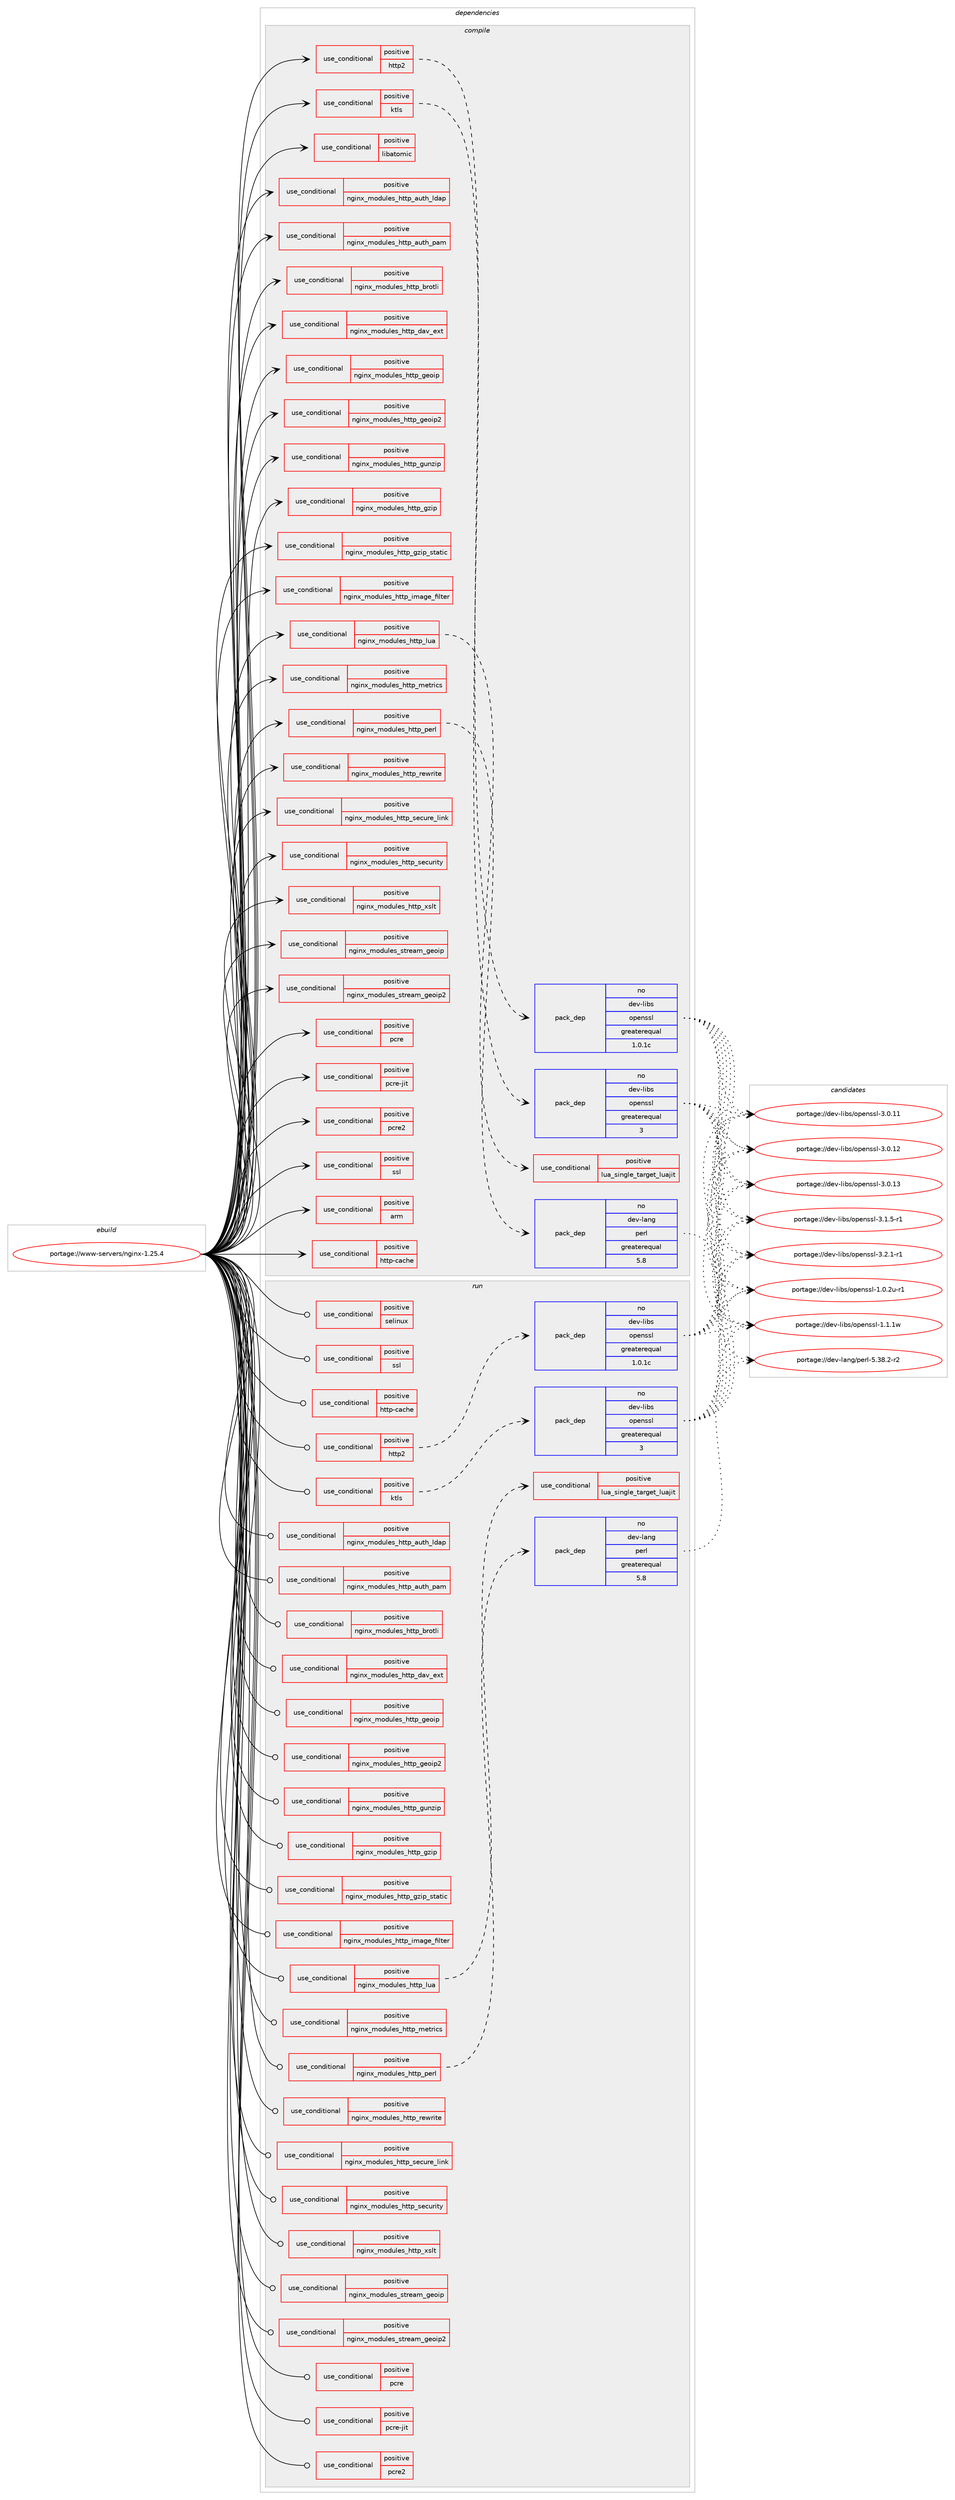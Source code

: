 digraph prolog {

# *************
# Graph options
# *************

newrank=true;
concentrate=true;
compound=true;
graph [rankdir=LR,fontname=Helvetica,fontsize=10,ranksep=1.5];#, ranksep=2.5, nodesep=0.2];
edge  [arrowhead=vee];
node  [fontname=Helvetica,fontsize=10];

# **********
# The ebuild
# **********

subgraph cluster_leftcol {
color=gray;
rank=same;
label=<<i>ebuild</i>>;
id [label="portage://www-servers/nginx-1.25.4", color=red, width=4, href="../www-servers/nginx-1.25.4.svg"];
}

# ****************
# The dependencies
# ****************

subgraph cluster_midcol {
color=gray;
label=<<i>dependencies</i>>;
subgraph cluster_compile {
fillcolor="#eeeeee";
style=filled;
label=<<i>compile</i>>;
subgraph cond3874 {
dependency6310 [label=<<TABLE BORDER="0" CELLBORDER="1" CELLSPACING="0" CELLPADDING="4"><TR><TD ROWSPAN="3" CELLPADDING="10">use_conditional</TD></TR><TR><TD>positive</TD></TR><TR><TD>arm</TD></TR></TABLE>>, shape=none, color=red];
# *** BEGIN UNKNOWN DEPENDENCY TYPE (TODO) ***
# dependency6310 -> package_dependency(portage://www-servers/nginx-1.25.4,install,no,dev-libs,libatomic_ops,none,[,,],[],[])
# *** END UNKNOWN DEPENDENCY TYPE (TODO) ***

}
id:e -> dependency6310:w [weight=20,style="solid",arrowhead="vee"];
subgraph cond3875 {
dependency6311 [label=<<TABLE BORDER="0" CELLBORDER="1" CELLSPACING="0" CELLPADDING="4"><TR><TD ROWSPAN="3" CELLPADDING="10">use_conditional</TD></TR><TR><TD>positive</TD></TR><TR><TD>http-cache</TD></TR></TABLE>>, shape=none, color=red];
# *** BEGIN UNKNOWN DEPENDENCY TYPE (TODO) ***
# dependency6311 -> package_dependency(portage://www-servers/nginx-1.25.4,install,no,dev-libs,openssl,none,[,,],[slot(0),equal],[])
# *** END UNKNOWN DEPENDENCY TYPE (TODO) ***

}
id:e -> dependency6311:w [weight=20,style="solid",arrowhead="vee"];
subgraph cond3876 {
dependency6312 [label=<<TABLE BORDER="0" CELLBORDER="1" CELLSPACING="0" CELLPADDING="4"><TR><TD ROWSPAN="3" CELLPADDING="10">use_conditional</TD></TR><TR><TD>positive</TD></TR><TR><TD>http2</TD></TR></TABLE>>, shape=none, color=red];
subgraph pack2285 {
dependency6313 [label=<<TABLE BORDER="0" CELLBORDER="1" CELLSPACING="0" CELLPADDING="4" WIDTH="220"><TR><TD ROWSPAN="6" CELLPADDING="30">pack_dep</TD></TR><TR><TD WIDTH="110">no</TD></TR><TR><TD>dev-libs</TD></TR><TR><TD>openssl</TD></TR><TR><TD>greaterequal</TD></TR><TR><TD>1.0.1c</TD></TR></TABLE>>, shape=none, color=blue];
}
dependency6312:e -> dependency6313:w [weight=20,style="dashed",arrowhead="vee"];
}
id:e -> dependency6312:w [weight=20,style="solid",arrowhead="vee"];
subgraph cond3877 {
dependency6314 [label=<<TABLE BORDER="0" CELLBORDER="1" CELLSPACING="0" CELLPADDING="4"><TR><TD ROWSPAN="3" CELLPADDING="10">use_conditional</TD></TR><TR><TD>positive</TD></TR><TR><TD>ktls</TD></TR></TABLE>>, shape=none, color=red];
subgraph pack2286 {
dependency6315 [label=<<TABLE BORDER="0" CELLBORDER="1" CELLSPACING="0" CELLPADDING="4" WIDTH="220"><TR><TD ROWSPAN="6" CELLPADDING="30">pack_dep</TD></TR><TR><TD WIDTH="110">no</TD></TR><TR><TD>dev-libs</TD></TR><TR><TD>openssl</TD></TR><TR><TD>greaterequal</TD></TR><TR><TD>3</TD></TR></TABLE>>, shape=none, color=blue];
}
dependency6314:e -> dependency6315:w [weight=20,style="dashed",arrowhead="vee"];
}
id:e -> dependency6314:w [weight=20,style="solid",arrowhead="vee"];
subgraph cond3878 {
dependency6316 [label=<<TABLE BORDER="0" CELLBORDER="1" CELLSPACING="0" CELLPADDING="4"><TR><TD ROWSPAN="3" CELLPADDING="10">use_conditional</TD></TR><TR><TD>positive</TD></TR><TR><TD>libatomic</TD></TR></TABLE>>, shape=none, color=red];
# *** BEGIN UNKNOWN DEPENDENCY TYPE (TODO) ***
# dependency6316 -> package_dependency(portage://www-servers/nginx-1.25.4,install,no,dev-libs,libatomic_ops,none,[,,],[],[])
# *** END UNKNOWN DEPENDENCY TYPE (TODO) ***

}
id:e -> dependency6316:w [weight=20,style="solid",arrowhead="vee"];
subgraph cond3879 {
dependency6317 [label=<<TABLE BORDER="0" CELLBORDER="1" CELLSPACING="0" CELLPADDING="4"><TR><TD ROWSPAN="3" CELLPADDING="10">use_conditional</TD></TR><TR><TD>positive</TD></TR><TR><TD>nginx_modules_http_auth_ldap</TD></TR></TABLE>>, shape=none, color=red];
# *** BEGIN UNKNOWN DEPENDENCY TYPE (TODO) ***
# dependency6317 -> package_dependency(portage://www-servers/nginx-1.25.4,install,no,net-nds,openldap,none,[,,],any_same_slot,[use(optenable(ssl),none)])
# *** END UNKNOWN DEPENDENCY TYPE (TODO) ***

}
id:e -> dependency6317:w [weight=20,style="solid",arrowhead="vee"];
subgraph cond3880 {
dependency6318 [label=<<TABLE BORDER="0" CELLBORDER="1" CELLSPACING="0" CELLPADDING="4"><TR><TD ROWSPAN="3" CELLPADDING="10">use_conditional</TD></TR><TR><TD>positive</TD></TR><TR><TD>nginx_modules_http_auth_pam</TD></TR></TABLE>>, shape=none, color=red];
# *** BEGIN UNKNOWN DEPENDENCY TYPE (TODO) ***
# dependency6318 -> package_dependency(portage://www-servers/nginx-1.25.4,install,no,sys-libs,pam,none,[,,],[],[])
# *** END UNKNOWN DEPENDENCY TYPE (TODO) ***

}
id:e -> dependency6318:w [weight=20,style="solid",arrowhead="vee"];
subgraph cond3881 {
dependency6319 [label=<<TABLE BORDER="0" CELLBORDER="1" CELLSPACING="0" CELLPADDING="4"><TR><TD ROWSPAN="3" CELLPADDING="10">use_conditional</TD></TR><TR><TD>positive</TD></TR><TR><TD>nginx_modules_http_brotli</TD></TR></TABLE>>, shape=none, color=red];
# *** BEGIN UNKNOWN DEPENDENCY TYPE (TODO) ***
# dependency6319 -> package_dependency(portage://www-servers/nginx-1.25.4,install,no,app-arch,brotli,none,[,,],any_same_slot,[])
# *** END UNKNOWN DEPENDENCY TYPE (TODO) ***

}
id:e -> dependency6319:w [weight=20,style="solid",arrowhead="vee"];
subgraph cond3882 {
dependency6320 [label=<<TABLE BORDER="0" CELLBORDER="1" CELLSPACING="0" CELLPADDING="4"><TR><TD ROWSPAN="3" CELLPADDING="10">use_conditional</TD></TR><TR><TD>positive</TD></TR><TR><TD>nginx_modules_http_dav_ext</TD></TR></TABLE>>, shape=none, color=red];
# *** BEGIN UNKNOWN DEPENDENCY TYPE (TODO) ***
# dependency6320 -> package_dependency(portage://www-servers/nginx-1.25.4,install,no,dev-libs,libxml2,none,[,,],[],[])
# *** END UNKNOWN DEPENDENCY TYPE (TODO) ***

}
id:e -> dependency6320:w [weight=20,style="solid",arrowhead="vee"];
subgraph cond3883 {
dependency6321 [label=<<TABLE BORDER="0" CELLBORDER="1" CELLSPACING="0" CELLPADDING="4"><TR><TD ROWSPAN="3" CELLPADDING="10">use_conditional</TD></TR><TR><TD>positive</TD></TR><TR><TD>nginx_modules_http_geoip</TD></TR></TABLE>>, shape=none, color=red];
# *** BEGIN UNKNOWN DEPENDENCY TYPE (TODO) ***
# dependency6321 -> package_dependency(portage://www-servers/nginx-1.25.4,install,no,dev-libs,geoip,none,[,,],[],[])
# *** END UNKNOWN DEPENDENCY TYPE (TODO) ***

}
id:e -> dependency6321:w [weight=20,style="solid",arrowhead="vee"];
subgraph cond3884 {
dependency6322 [label=<<TABLE BORDER="0" CELLBORDER="1" CELLSPACING="0" CELLPADDING="4"><TR><TD ROWSPAN="3" CELLPADDING="10">use_conditional</TD></TR><TR><TD>positive</TD></TR><TR><TD>nginx_modules_http_geoip2</TD></TR></TABLE>>, shape=none, color=red];
# *** BEGIN UNKNOWN DEPENDENCY TYPE (TODO) ***
# dependency6322 -> package_dependency(portage://www-servers/nginx-1.25.4,install,no,dev-libs,libmaxminddb,none,[,,],any_same_slot,[])
# *** END UNKNOWN DEPENDENCY TYPE (TODO) ***

}
id:e -> dependency6322:w [weight=20,style="solid",arrowhead="vee"];
subgraph cond3885 {
dependency6323 [label=<<TABLE BORDER="0" CELLBORDER="1" CELLSPACING="0" CELLPADDING="4"><TR><TD ROWSPAN="3" CELLPADDING="10">use_conditional</TD></TR><TR><TD>positive</TD></TR><TR><TD>nginx_modules_http_gunzip</TD></TR></TABLE>>, shape=none, color=red];
# *** BEGIN UNKNOWN DEPENDENCY TYPE (TODO) ***
# dependency6323 -> package_dependency(portage://www-servers/nginx-1.25.4,install,no,sys-libs,zlib,none,[,,],[],[])
# *** END UNKNOWN DEPENDENCY TYPE (TODO) ***

}
id:e -> dependency6323:w [weight=20,style="solid",arrowhead="vee"];
subgraph cond3886 {
dependency6324 [label=<<TABLE BORDER="0" CELLBORDER="1" CELLSPACING="0" CELLPADDING="4"><TR><TD ROWSPAN="3" CELLPADDING="10">use_conditional</TD></TR><TR><TD>positive</TD></TR><TR><TD>nginx_modules_http_gzip</TD></TR></TABLE>>, shape=none, color=red];
# *** BEGIN UNKNOWN DEPENDENCY TYPE (TODO) ***
# dependency6324 -> package_dependency(portage://www-servers/nginx-1.25.4,install,no,sys-libs,zlib,none,[,,],[],[])
# *** END UNKNOWN DEPENDENCY TYPE (TODO) ***

}
id:e -> dependency6324:w [weight=20,style="solid",arrowhead="vee"];
subgraph cond3887 {
dependency6325 [label=<<TABLE BORDER="0" CELLBORDER="1" CELLSPACING="0" CELLPADDING="4"><TR><TD ROWSPAN="3" CELLPADDING="10">use_conditional</TD></TR><TR><TD>positive</TD></TR><TR><TD>nginx_modules_http_gzip_static</TD></TR></TABLE>>, shape=none, color=red];
# *** BEGIN UNKNOWN DEPENDENCY TYPE (TODO) ***
# dependency6325 -> package_dependency(portage://www-servers/nginx-1.25.4,install,no,sys-libs,zlib,none,[,,],[],[])
# *** END UNKNOWN DEPENDENCY TYPE (TODO) ***

}
id:e -> dependency6325:w [weight=20,style="solid",arrowhead="vee"];
subgraph cond3888 {
dependency6326 [label=<<TABLE BORDER="0" CELLBORDER="1" CELLSPACING="0" CELLPADDING="4"><TR><TD ROWSPAN="3" CELLPADDING="10">use_conditional</TD></TR><TR><TD>positive</TD></TR><TR><TD>nginx_modules_http_image_filter</TD></TR></TABLE>>, shape=none, color=red];
# *** BEGIN UNKNOWN DEPENDENCY TYPE (TODO) ***
# dependency6326 -> package_dependency(portage://www-servers/nginx-1.25.4,install,no,media-libs,gd,none,[,,],any_same_slot,[use(enable(jpeg),none),use(enable(png),none)])
# *** END UNKNOWN DEPENDENCY TYPE (TODO) ***

}
id:e -> dependency6326:w [weight=20,style="solid",arrowhead="vee"];
subgraph cond3889 {
dependency6327 [label=<<TABLE BORDER="0" CELLBORDER="1" CELLSPACING="0" CELLPADDING="4"><TR><TD ROWSPAN="3" CELLPADDING="10">use_conditional</TD></TR><TR><TD>positive</TD></TR><TR><TD>nginx_modules_http_lua</TD></TR></TABLE>>, shape=none, color=red];
subgraph cond3890 {
dependency6328 [label=<<TABLE BORDER="0" CELLBORDER="1" CELLSPACING="0" CELLPADDING="4"><TR><TD ROWSPAN="3" CELLPADDING="10">use_conditional</TD></TR><TR><TD>positive</TD></TR><TR><TD>lua_single_target_luajit</TD></TR></TABLE>>, shape=none, color=red];
# *** BEGIN UNKNOWN DEPENDENCY TYPE (TODO) ***
# dependency6328 -> package_dependency(portage://www-servers/nginx-1.25.4,install,no,dev-lang,luajit,none,[,,],any_same_slot,[])
# *** END UNKNOWN DEPENDENCY TYPE (TODO) ***

}
dependency6327:e -> dependency6328:w [weight=20,style="dashed",arrowhead="vee"];
}
id:e -> dependency6327:w [weight=20,style="solid",arrowhead="vee"];
subgraph cond3891 {
dependency6329 [label=<<TABLE BORDER="0" CELLBORDER="1" CELLSPACING="0" CELLPADDING="4"><TR><TD ROWSPAN="3" CELLPADDING="10">use_conditional</TD></TR><TR><TD>positive</TD></TR><TR><TD>nginx_modules_http_metrics</TD></TR></TABLE>>, shape=none, color=red];
# *** BEGIN UNKNOWN DEPENDENCY TYPE (TODO) ***
# dependency6329 -> package_dependency(portage://www-servers/nginx-1.25.4,install,no,dev-libs,yajl,none,[,,],any_same_slot,[])
# *** END UNKNOWN DEPENDENCY TYPE (TODO) ***

}
id:e -> dependency6329:w [weight=20,style="solid",arrowhead="vee"];
subgraph cond3892 {
dependency6330 [label=<<TABLE BORDER="0" CELLBORDER="1" CELLSPACING="0" CELLPADDING="4"><TR><TD ROWSPAN="3" CELLPADDING="10">use_conditional</TD></TR><TR><TD>positive</TD></TR><TR><TD>nginx_modules_http_perl</TD></TR></TABLE>>, shape=none, color=red];
subgraph pack2287 {
dependency6331 [label=<<TABLE BORDER="0" CELLBORDER="1" CELLSPACING="0" CELLPADDING="4" WIDTH="220"><TR><TD ROWSPAN="6" CELLPADDING="30">pack_dep</TD></TR><TR><TD WIDTH="110">no</TD></TR><TR><TD>dev-lang</TD></TR><TR><TD>perl</TD></TR><TR><TD>greaterequal</TD></TR><TR><TD>5.8</TD></TR></TABLE>>, shape=none, color=blue];
}
dependency6330:e -> dependency6331:w [weight=20,style="dashed",arrowhead="vee"];
}
id:e -> dependency6330:w [weight=20,style="solid",arrowhead="vee"];
subgraph cond3893 {
dependency6332 [label=<<TABLE BORDER="0" CELLBORDER="1" CELLSPACING="0" CELLPADDING="4"><TR><TD ROWSPAN="3" CELLPADDING="10">use_conditional</TD></TR><TR><TD>positive</TD></TR><TR><TD>nginx_modules_http_rewrite</TD></TR></TABLE>>, shape=none, color=red];
# *** BEGIN UNKNOWN DEPENDENCY TYPE (TODO) ***
# dependency6332 -> package_dependency(portage://www-servers/nginx-1.25.4,install,no,dev-libs,libpcre,none,[,,],any_same_slot,[])
# *** END UNKNOWN DEPENDENCY TYPE (TODO) ***

}
id:e -> dependency6332:w [weight=20,style="solid",arrowhead="vee"];
subgraph cond3894 {
dependency6333 [label=<<TABLE BORDER="0" CELLBORDER="1" CELLSPACING="0" CELLPADDING="4"><TR><TD ROWSPAN="3" CELLPADDING="10">use_conditional</TD></TR><TR><TD>positive</TD></TR><TR><TD>nginx_modules_http_secure_link</TD></TR></TABLE>>, shape=none, color=red];
# *** BEGIN UNKNOWN DEPENDENCY TYPE (TODO) ***
# dependency6333 -> package_dependency(portage://www-servers/nginx-1.25.4,install,no,dev-libs,openssl,none,[,,],[slot(0),equal],[])
# *** END UNKNOWN DEPENDENCY TYPE (TODO) ***

}
id:e -> dependency6333:w [weight=20,style="solid",arrowhead="vee"];
subgraph cond3895 {
dependency6334 [label=<<TABLE BORDER="0" CELLBORDER="1" CELLSPACING="0" CELLPADDING="4"><TR><TD ROWSPAN="3" CELLPADDING="10">use_conditional</TD></TR><TR><TD>positive</TD></TR><TR><TD>nginx_modules_http_security</TD></TR></TABLE>>, shape=none, color=red];
# *** BEGIN UNKNOWN DEPENDENCY TYPE (TODO) ***
# dependency6334 -> package_dependency(portage://www-servers/nginx-1.25.4,install,no,dev-libs,modsecurity,none,[,,],[],[])
# *** END UNKNOWN DEPENDENCY TYPE (TODO) ***

}
id:e -> dependency6334:w [weight=20,style="solid",arrowhead="vee"];
subgraph cond3896 {
dependency6335 [label=<<TABLE BORDER="0" CELLBORDER="1" CELLSPACING="0" CELLPADDING="4"><TR><TD ROWSPAN="3" CELLPADDING="10">use_conditional</TD></TR><TR><TD>positive</TD></TR><TR><TD>nginx_modules_http_xslt</TD></TR></TABLE>>, shape=none, color=red];
# *** BEGIN UNKNOWN DEPENDENCY TYPE (TODO) ***
# dependency6335 -> package_dependency(portage://www-servers/nginx-1.25.4,install,no,dev-libs,libxml2,none,[,,],any_same_slot,[])
# *** END UNKNOWN DEPENDENCY TYPE (TODO) ***

# *** BEGIN UNKNOWN DEPENDENCY TYPE (TODO) ***
# dependency6335 -> package_dependency(portage://www-servers/nginx-1.25.4,install,no,dev-libs,libxslt,none,[,,],[],[])
# *** END UNKNOWN DEPENDENCY TYPE (TODO) ***

}
id:e -> dependency6335:w [weight=20,style="solid",arrowhead="vee"];
subgraph cond3897 {
dependency6336 [label=<<TABLE BORDER="0" CELLBORDER="1" CELLSPACING="0" CELLPADDING="4"><TR><TD ROWSPAN="3" CELLPADDING="10">use_conditional</TD></TR><TR><TD>positive</TD></TR><TR><TD>nginx_modules_stream_geoip</TD></TR></TABLE>>, shape=none, color=red];
# *** BEGIN UNKNOWN DEPENDENCY TYPE (TODO) ***
# dependency6336 -> package_dependency(portage://www-servers/nginx-1.25.4,install,no,dev-libs,geoip,none,[,,],[],[])
# *** END UNKNOWN DEPENDENCY TYPE (TODO) ***

}
id:e -> dependency6336:w [weight=20,style="solid",arrowhead="vee"];
subgraph cond3898 {
dependency6337 [label=<<TABLE BORDER="0" CELLBORDER="1" CELLSPACING="0" CELLPADDING="4"><TR><TD ROWSPAN="3" CELLPADDING="10">use_conditional</TD></TR><TR><TD>positive</TD></TR><TR><TD>nginx_modules_stream_geoip2</TD></TR></TABLE>>, shape=none, color=red];
# *** BEGIN UNKNOWN DEPENDENCY TYPE (TODO) ***
# dependency6337 -> package_dependency(portage://www-servers/nginx-1.25.4,install,no,dev-libs,libmaxminddb,none,[,,],any_same_slot,[])
# *** END UNKNOWN DEPENDENCY TYPE (TODO) ***

}
id:e -> dependency6337:w [weight=20,style="solid",arrowhead="vee"];
subgraph cond3899 {
dependency6338 [label=<<TABLE BORDER="0" CELLBORDER="1" CELLSPACING="0" CELLPADDING="4"><TR><TD ROWSPAN="3" CELLPADDING="10">use_conditional</TD></TR><TR><TD>positive</TD></TR><TR><TD>pcre</TD></TR></TABLE>>, shape=none, color=red];
# *** BEGIN UNKNOWN DEPENDENCY TYPE (TODO) ***
# dependency6338 -> package_dependency(portage://www-servers/nginx-1.25.4,install,no,dev-libs,libpcre,none,[,,],any_same_slot,[])
# *** END UNKNOWN DEPENDENCY TYPE (TODO) ***

}
id:e -> dependency6338:w [weight=20,style="solid",arrowhead="vee"];
subgraph cond3900 {
dependency6339 [label=<<TABLE BORDER="0" CELLBORDER="1" CELLSPACING="0" CELLPADDING="4"><TR><TD ROWSPAN="3" CELLPADDING="10">use_conditional</TD></TR><TR><TD>positive</TD></TR><TR><TD>pcre-jit</TD></TR></TABLE>>, shape=none, color=red];
# *** BEGIN UNKNOWN DEPENDENCY TYPE (TODO) ***
# dependency6339 -> package_dependency(portage://www-servers/nginx-1.25.4,install,no,dev-libs,libpcre,none,[,,],any_same_slot,[use(enable(jit),none)])
# *** END UNKNOWN DEPENDENCY TYPE (TODO) ***

}
id:e -> dependency6339:w [weight=20,style="solid",arrowhead="vee"];
subgraph cond3901 {
dependency6340 [label=<<TABLE BORDER="0" CELLBORDER="1" CELLSPACING="0" CELLPADDING="4"><TR><TD ROWSPAN="3" CELLPADDING="10">use_conditional</TD></TR><TR><TD>positive</TD></TR><TR><TD>pcre2</TD></TR></TABLE>>, shape=none, color=red];
# *** BEGIN UNKNOWN DEPENDENCY TYPE (TODO) ***
# dependency6340 -> package_dependency(portage://www-servers/nginx-1.25.4,install,no,dev-libs,libpcre2,none,[,,],any_same_slot,[])
# *** END UNKNOWN DEPENDENCY TYPE (TODO) ***

}
id:e -> dependency6340:w [weight=20,style="solid",arrowhead="vee"];
subgraph cond3902 {
dependency6341 [label=<<TABLE BORDER="0" CELLBORDER="1" CELLSPACING="0" CELLPADDING="4"><TR><TD ROWSPAN="3" CELLPADDING="10">use_conditional</TD></TR><TR><TD>positive</TD></TR><TR><TD>ssl</TD></TR></TABLE>>, shape=none, color=red];
# *** BEGIN UNKNOWN DEPENDENCY TYPE (TODO) ***
# dependency6341 -> package_dependency(portage://www-servers/nginx-1.25.4,install,no,dev-libs,openssl,none,[,,],[slot(0),equal],[])
# *** END UNKNOWN DEPENDENCY TYPE (TODO) ***

}
id:e -> dependency6341:w [weight=20,style="solid",arrowhead="vee"];
# *** BEGIN UNKNOWN DEPENDENCY TYPE (TODO) ***
# id -> package_dependency(portage://www-servers/nginx-1.25.4,install,no,acct-group,nginx,none,[,,],[],[])
# *** END UNKNOWN DEPENDENCY TYPE (TODO) ***

# *** BEGIN UNKNOWN DEPENDENCY TYPE (TODO) ***
# id -> package_dependency(portage://www-servers/nginx-1.25.4,install,no,acct-user,nginx,none,[,,],[],[])
# *** END UNKNOWN DEPENDENCY TYPE (TODO) ***

# *** BEGIN UNKNOWN DEPENDENCY TYPE (TODO) ***
# id -> package_dependency(portage://www-servers/nginx-1.25.4,install,no,virtual,libcrypt,none,[,,],any_same_slot,[])
# *** END UNKNOWN DEPENDENCY TYPE (TODO) ***

}
subgraph cluster_compileandrun {
fillcolor="#eeeeee";
style=filled;
label=<<i>compile and run</i>>;
}
subgraph cluster_run {
fillcolor="#eeeeee";
style=filled;
label=<<i>run</i>>;
subgraph cond3903 {
dependency6342 [label=<<TABLE BORDER="0" CELLBORDER="1" CELLSPACING="0" CELLPADDING="4"><TR><TD ROWSPAN="3" CELLPADDING="10">use_conditional</TD></TR><TR><TD>positive</TD></TR><TR><TD>http-cache</TD></TR></TABLE>>, shape=none, color=red];
# *** BEGIN UNKNOWN DEPENDENCY TYPE (TODO) ***
# dependency6342 -> package_dependency(portage://www-servers/nginx-1.25.4,run,no,dev-libs,openssl,none,[,,],[slot(0),equal],[])
# *** END UNKNOWN DEPENDENCY TYPE (TODO) ***

}
id:e -> dependency6342:w [weight=20,style="solid",arrowhead="odot"];
subgraph cond3904 {
dependency6343 [label=<<TABLE BORDER="0" CELLBORDER="1" CELLSPACING="0" CELLPADDING="4"><TR><TD ROWSPAN="3" CELLPADDING="10">use_conditional</TD></TR><TR><TD>positive</TD></TR><TR><TD>http2</TD></TR></TABLE>>, shape=none, color=red];
subgraph pack2288 {
dependency6344 [label=<<TABLE BORDER="0" CELLBORDER="1" CELLSPACING="0" CELLPADDING="4" WIDTH="220"><TR><TD ROWSPAN="6" CELLPADDING="30">pack_dep</TD></TR><TR><TD WIDTH="110">no</TD></TR><TR><TD>dev-libs</TD></TR><TR><TD>openssl</TD></TR><TR><TD>greaterequal</TD></TR><TR><TD>1.0.1c</TD></TR></TABLE>>, shape=none, color=blue];
}
dependency6343:e -> dependency6344:w [weight=20,style="dashed",arrowhead="vee"];
}
id:e -> dependency6343:w [weight=20,style="solid",arrowhead="odot"];
subgraph cond3905 {
dependency6345 [label=<<TABLE BORDER="0" CELLBORDER="1" CELLSPACING="0" CELLPADDING="4"><TR><TD ROWSPAN="3" CELLPADDING="10">use_conditional</TD></TR><TR><TD>positive</TD></TR><TR><TD>ktls</TD></TR></TABLE>>, shape=none, color=red];
subgraph pack2289 {
dependency6346 [label=<<TABLE BORDER="0" CELLBORDER="1" CELLSPACING="0" CELLPADDING="4" WIDTH="220"><TR><TD ROWSPAN="6" CELLPADDING="30">pack_dep</TD></TR><TR><TD WIDTH="110">no</TD></TR><TR><TD>dev-libs</TD></TR><TR><TD>openssl</TD></TR><TR><TD>greaterequal</TD></TR><TR><TD>3</TD></TR></TABLE>>, shape=none, color=blue];
}
dependency6345:e -> dependency6346:w [weight=20,style="dashed",arrowhead="vee"];
}
id:e -> dependency6345:w [weight=20,style="solid",arrowhead="odot"];
subgraph cond3906 {
dependency6347 [label=<<TABLE BORDER="0" CELLBORDER="1" CELLSPACING="0" CELLPADDING="4"><TR><TD ROWSPAN="3" CELLPADDING="10">use_conditional</TD></TR><TR><TD>positive</TD></TR><TR><TD>nginx_modules_http_auth_ldap</TD></TR></TABLE>>, shape=none, color=red];
# *** BEGIN UNKNOWN DEPENDENCY TYPE (TODO) ***
# dependency6347 -> package_dependency(portage://www-servers/nginx-1.25.4,run,no,net-nds,openldap,none,[,,],any_same_slot,[use(optenable(ssl),none)])
# *** END UNKNOWN DEPENDENCY TYPE (TODO) ***

}
id:e -> dependency6347:w [weight=20,style="solid",arrowhead="odot"];
subgraph cond3907 {
dependency6348 [label=<<TABLE BORDER="0" CELLBORDER="1" CELLSPACING="0" CELLPADDING="4"><TR><TD ROWSPAN="3" CELLPADDING="10">use_conditional</TD></TR><TR><TD>positive</TD></TR><TR><TD>nginx_modules_http_auth_pam</TD></TR></TABLE>>, shape=none, color=red];
# *** BEGIN UNKNOWN DEPENDENCY TYPE (TODO) ***
# dependency6348 -> package_dependency(portage://www-servers/nginx-1.25.4,run,no,sys-libs,pam,none,[,,],[],[])
# *** END UNKNOWN DEPENDENCY TYPE (TODO) ***

}
id:e -> dependency6348:w [weight=20,style="solid",arrowhead="odot"];
subgraph cond3908 {
dependency6349 [label=<<TABLE BORDER="0" CELLBORDER="1" CELLSPACING="0" CELLPADDING="4"><TR><TD ROWSPAN="3" CELLPADDING="10">use_conditional</TD></TR><TR><TD>positive</TD></TR><TR><TD>nginx_modules_http_brotli</TD></TR></TABLE>>, shape=none, color=red];
# *** BEGIN UNKNOWN DEPENDENCY TYPE (TODO) ***
# dependency6349 -> package_dependency(portage://www-servers/nginx-1.25.4,run,no,app-arch,brotli,none,[,,],any_same_slot,[])
# *** END UNKNOWN DEPENDENCY TYPE (TODO) ***

}
id:e -> dependency6349:w [weight=20,style="solid",arrowhead="odot"];
subgraph cond3909 {
dependency6350 [label=<<TABLE BORDER="0" CELLBORDER="1" CELLSPACING="0" CELLPADDING="4"><TR><TD ROWSPAN="3" CELLPADDING="10">use_conditional</TD></TR><TR><TD>positive</TD></TR><TR><TD>nginx_modules_http_dav_ext</TD></TR></TABLE>>, shape=none, color=red];
# *** BEGIN UNKNOWN DEPENDENCY TYPE (TODO) ***
# dependency6350 -> package_dependency(portage://www-servers/nginx-1.25.4,run,no,dev-libs,libxml2,none,[,,],[],[])
# *** END UNKNOWN DEPENDENCY TYPE (TODO) ***

}
id:e -> dependency6350:w [weight=20,style="solid",arrowhead="odot"];
subgraph cond3910 {
dependency6351 [label=<<TABLE BORDER="0" CELLBORDER="1" CELLSPACING="0" CELLPADDING="4"><TR><TD ROWSPAN="3" CELLPADDING="10">use_conditional</TD></TR><TR><TD>positive</TD></TR><TR><TD>nginx_modules_http_geoip</TD></TR></TABLE>>, shape=none, color=red];
# *** BEGIN UNKNOWN DEPENDENCY TYPE (TODO) ***
# dependency6351 -> package_dependency(portage://www-servers/nginx-1.25.4,run,no,dev-libs,geoip,none,[,,],[],[])
# *** END UNKNOWN DEPENDENCY TYPE (TODO) ***

}
id:e -> dependency6351:w [weight=20,style="solid",arrowhead="odot"];
subgraph cond3911 {
dependency6352 [label=<<TABLE BORDER="0" CELLBORDER="1" CELLSPACING="0" CELLPADDING="4"><TR><TD ROWSPAN="3" CELLPADDING="10">use_conditional</TD></TR><TR><TD>positive</TD></TR><TR><TD>nginx_modules_http_geoip2</TD></TR></TABLE>>, shape=none, color=red];
# *** BEGIN UNKNOWN DEPENDENCY TYPE (TODO) ***
# dependency6352 -> package_dependency(portage://www-servers/nginx-1.25.4,run,no,dev-libs,libmaxminddb,none,[,,],any_same_slot,[])
# *** END UNKNOWN DEPENDENCY TYPE (TODO) ***

}
id:e -> dependency6352:w [weight=20,style="solid",arrowhead="odot"];
subgraph cond3912 {
dependency6353 [label=<<TABLE BORDER="0" CELLBORDER="1" CELLSPACING="0" CELLPADDING="4"><TR><TD ROWSPAN="3" CELLPADDING="10">use_conditional</TD></TR><TR><TD>positive</TD></TR><TR><TD>nginx_modules_http_gunzip</TD></TR></TABLE>>, shape=none, color=red];
# *** BEGIN UNKNOWN DEPENDENCY TYPE (TODO) ***
# dependency6353 -> package_dependency(portage://www-servers/nginx-1.25.4,run,no,sys-libs,zlib,none,[,,],[],[])
# *** END UNKNOWN DEPENDENCY TYPE (TODO) ***

}
id:e -> dependency6353:w [weight=20,style="solid",arrowhead="odot"];
subgraph cond3913 {
dependency6354 [label=<<TABLE BORDER="0" CELLBORDER="1" CELLSPACING="0" CELLPADDING="4"><TR><TD ROWSPAN="3" CELLPADDING="10">use_conditional</TD></TR><TR><TD>positive</TD></TR><TR><TD>nginx_modules_http_gzip</TD></TR></TABLE>>, shape=none, color=red];
# *** BEGIN UNKNOWN DEPENDENCY TYPE (TODO) ***
# dependency6354 -> package_dependency(portage://www-servers/nginx-1.25.4,run,no,sys-libs,zlib,none,[,,],[],[])
# *** END UNKNOWN DEPENDENCY TYPE (TODO) ***

}
id:e -> dependency6354:w [weight=20,style="solid",arrowhead="odot"];
subgraph cond3914 {
dependency6355 [label=<<TABLE BORDER="0" CELLBORDER="1" CELLSPACING="0" CELLPADDING="4"><TR><TD ROWSPAN="3" CELLPADDING="10">use_conditional</TD></TR><TR><TD>positive</TD></TR><TR><TD>nginx_modules_http_gzip_static</TD></TR></TABLE>>, shape=none, color=red];
# *** BEGIN UNKNOWN DEPENDENCY TYPE (TODO) ***
# dependency6355 -> package_dependency(portage://www-servers/nginx-1.25.4,run,no,sys-libs,zlib,none,[,,],[],[])
# *** END UNKNOWN DEPENDENCY TYPE (TODO) ***

}
id:e -> dependency6355:w [weight=20,style="solid",arrowhead="odot"];
subgraph cond3915 {
dependency6356 [label=<<TABLE BORDER="0" CELLBORDER="1" CELLSPACING="0" CELLPADDING="4"><TR><TD ROWSPAN="3" CELLPADDING="10">use_conditional</TD></TR><TR><TD>positive</TD></TR><TR><TD>nginx_modules_http_image_filter</TD></TR></TABLE>>, shape=none, color=red];
# *** BEGIN UNKNOWN DEPENDENCY TYPE (TODO) ***
# dependency6356 -> package_dependency(portage://www-servers/nginx-1.25.4,run,no,media-libs,gd,none,[,,],any_same_slot,[use(enable(jpeg),none),use(enable(png),none)])
# *** END UNKNOWN DEPENDENCY TYPE (TODO) ***

}
id:e -> dependency6356:w [weight=20,style="solid",arrowhead="odot"];
subgraph cond3916 {
dependency6357 [label=<<TABLE BORDER="0" CELLBORDER="1" CELLSPACING="0" CELLPADDING="4"><TR><TD ROWSPAN="3" CELLPADDING="10">use_conditional</TD></TR><TR><TD>positive</TD></TR><TR><TD>nginx_modules_http_lua</TD></TR></TABLE>>, shape=none, color=red];
subgraph cond3917 {
dependency6358 [label=<<TABLE BORDER="0" CELLBORDER="1" CELLSPACING="0" CELLPADDING="4"><TR><TD ROWSPAN="3" CELLPADDING="10">use_conditional</TD></TR><TR><TD>positive</TD></TR><TR><TD>lua_single_target_luajit</TD></TR></TABLE>>, shape=none, color=red];
# *** BEGIN UNKNOWN DEPENDENCY TYPE (TODO) ***
# dependency6358 -> package_dependency(portage://www-servers/nginx-1.25.4,run,no,dev-lang,luajit,none,[,,],any_same_slot,[])
# *** END UNKNOWN DEPENDENCY TYPE (TODO) ***

}
dependency6357:e -> dependency6358:w [weight=20,style="dashed",arrowhead="vee"];
}
id:e -> dependency6357:w [weight=20,style="solid",arrowhead="odot"];
subgraph cond3918 {
dependency6359 [label=<<TABLE BORDER="0" CELLBORDER="1" CELLSPACING="0" CELLPADDING="4"><TR><TD ROWSPAN="3" CELLPADDING="10">use_conditional</TD></TR><TR><TD>positive</TD></TR><TR><TD>nginx_modules_http_metrics</TD></TR></TABLE>>, shape=none, color=red];
# *** BEGIN UNKNOWN DEPENDENCY TYPE (TODO) ***
# dependency6359 -> package_dependency(portage://www-servers/nginx-1.25.4,run,no,dev-libs,yajl,none,[,,],any_same_slot,[])
# *** END UNKNOWN DEPENDENCY TYPE (TODO) ***

}
id:e -> dependency6359:w [weight=20,style="solid",arrowhead="odot"];
subgraph cond3919 {
dependency6360 [label=<<TABLE BORDER="0" CELLBORDER="1" CELLSPACING="0" CELLPADDING="4"><TR><TD ROWSPAN="3" CELLPADDING="10">use_conditional</TD></TR><TR><TD>positive</TD></TR><TR><TD>nginx_modules_http_perl</TD></TR></TABLE>>, shape=none, color=red];
subgraph pack2290 {
dependency6361 [label=<<TABLE BORDER="0" CELLBORDER="1" CELLSPACING="0" CELLPADDING="4" WIDTH="220"><TR><TD ROWSPAN="6" CELLPADDING="30">pack_dep</TD></TR><TR><TD WIDTH="110">no</TD></TR><TR><TD>dev-lang</TD></TR><TR><TD>perl</TD></TR><TR><TD>greaterequal</TD></TR><TR><TD>5.8</TD></TR></TABLE>>, shape=none, color=blue];
}
dependency6360:e -> dependency6361:w [weight=20,style="dashed",arrowhead="vee"];
}
id:e -> dependency6360:w [weight=20,style="solid",arrowhead="odot"];
subgraph cond3920 {
dependency6362 [label=<<TABLE BORDER="0" CELLBORDER="1" CELLSPACING="0" CELLPADDING="4"><TR><TD ROWSPAN="3" CELLPADDING="10">use_conditional</TD></TR><TR><TD>positive</TD></TR><TR><TD>nginx_modules_http_rewrite</TD></TR></TABLE>>, shape=none, color=red];
# *** BEGIN UNKNOWN DEPENDENCY TYPE (TODO) ***
# dependency6362 -> package_dependency(portage://www-servers/nginx-1.25.4,run,no,dev-libs,libpcre,none,[,,],any_same_slot,[])
# *** END UNKNOWN DEPENDENCY TYPE (TODO) ***

}
id:e -> dependency6362:w [weight=20,style="solid",arrowhead="odot"];
subgraph cond3921 {
dependency6363 [label=<<TABLE BORDER="0" CELLBORDER="1" CELLSPACING="0" CELLPADDING="4"><TR><TD ROWSPAN="3" CELLPADDING="10">use_conditional</TD></TR><TR><TD>positive</TD></TR><TR><TD>nginx_modules_http_secure_link</TD></TR></TABLE>>, shape=none, color=red];
# *** BEGIN UNKNOWN DEPENDENCY TYPE (TODO) ***
# dependency6363 -> package_dependency(portage://www-servers/nginx-1.25.4,run,no,dev-libs,openssl,none,[,,],[slot(0),equal],[])
# *** END UNKNOWN DEPENDENCY TYPE (TODO) ***

}
id:e -> dependency6363:w [weight=20,style="solid",arrowhead="odot"];
subgraph cond3922 {
dependency6364 [label=<<TABLE BORDER="0" CELLBORDER="1" CELLSPACING="0" CELLPADDING="4"><TR><TD ROWSPAN="3" CELLPADDING="10">use_conditional</TD></TR><TR><TD>positive</TD></TR><TR><TD>nginx_modules_http_security</TD></TR></TABLE>>, shape=none, color=red];
# *** BEGIN UNKNOWN DEPENDENCY TYPE (TODO) ***
# dependency6364 -> package_dependency(portage://www-servers/nginx-1.25.4,run,no,dev-libs,modsecurity,none,[,,],[],[])
# *** END UNKNOWN DEPENDENCY TYPE (TODO) ***

}
id:e -> dependency6364:w [weight=20,style="solid",arrowhead="odot"];
subgraph cond3923 {
dependency6365 [label=<<TABLE BORDER="0" CELLBORDER="1" CELLSPACING="0" CELLPADDING="4"><TR><TD ROWSPAN="3" CELLPADDING="10">use_conditional</TD></TR><TR><TD>positive</TD></TR><TR><TD>nginx_modules_http_xslt</TD></TR></TABLE>>, shape=none, color=red];
# *** BEGIN UNKNOWN DEPENDENCY TYPE (TODO) ***
# dependency6365 -> package_dependency(portage://www-servers/nginx-1.25.4,run,no,dev-libs,libxml2,none,[,,],any_same_slot,[])
# *** END UNKNOWN DEPENDENCY TYPE (TODO) ***

# *** BEGIN UNKNOWN DEPENDENCY TYPE (TODO) ***
# dependency6365 -> package_dependency(portage://www-servers/nginx-1.25.4,run,no,dev-libs,libxslt,none,[,,],[],[])
# *** END UNKNOWN DEPENDENCY TYPE (TODO) ***

}
id:e -> dependency6365:w [weight=20,style="solid",arrowhead="odot"];
subgraph cond3924 {
dependency6366 [label=<<TABLE BORDER="0" CELLBORDER="1" CELLSPACING="0" CELLPADDING="4"><TR><TD ROWSPAN="3" CELLPADDING="10">use_conditional</TD></TR><TR><TD>positive</TD></TR><TR><TD>nginx_modules_stream_geoip</TD></TR></TABLE>>, shape=none, color=red];
# *** BEGIN UNKNOWN DEPENDENCY TYPE (TODO) ***
# dependency6366 -> package_dependency(portage://www-servers/nginx-1.25.4,run,no,dev-libs,geoip,none,[,,],[],[])
# *** END UNKNOWN DEPENDENCY TYPE (TODO) ***

}
id:e -> dependency6366:w [weight=20,style="solid",arrowhead="odot"];
subgraph cond3925 {
dependency6367 [label=<<TABLE BORDER="0" CELLBORDER="1" CELLSPACING="0" CELLPADDING="4"><TR><TD ROWSPAN="3" CELLPADDING="10">use_conditional</TD></TR><TR><TD>positive</TD></TR><TR><TD>nginx_modules_stream_geoip2</TD></TR></TABLE>>, shape=none, color=red];
# *** BEGIN UNKNOWN DEPENDENCY TYPE (TODO) ***
# dependency6367 -> package_dependency(portage://www-servers/nginx-1.25.4,run,no,dev-libs,libmaxminddb,none,[,,],any_same_slot,[])
# *** END UNKNOWN DEPENDENCY TYPE (TODO) ***

}
id:e -> dependency6367:w [weight=20,style="solid",arrowhead="odot"];
subgraph cond3926 {
dependency6368 [label=<<TABLE BORDER="0" CELLBORDER="1" CELLSPACING="0" CELLPADDING="4"><TR><TD ROWSPAN="3" CELLPADDING="10">use_conditional</TD></TR><TR><TD>positive</TD></TR><TR><TD>pcre</TD></TR></TABLE>>, shape=none, color=red];
# *** BEGIN UNKNOWN DEPENDENCY TYPE (TODO) ***
# dependency6368 -> package_dependency(portage://www-servers/nginx-1.25.4,run,no,dev-libs,libpcre,none,[,,],any_same_slot,[])
# *** END UNKNOWN DEPENDENCY TYPE (TODO) ***

}
id:e -> dependency6368:w [weight=20,style="solid",arrowhead="odot"];
subgraph cond3927 {
dependency6369 [label=<<TABLE BORDER="0" CELLBORDER="1" CELLSPACING="0" CELLPADDING="4"><TR><TD ROWSPAN="3" CELLPADDING="10">use_conditional</TD></TR><TR><TD>positive</TD></TR><TR><TD>pcre-jit</TD></TR></TABLE>>, shape=none, color=red];
# *** BEGIN UNKNOWN DEPENDENCY TYPE (TODO) ***
# dependency6369 -> package_dependency(portage://www-servers/nginx-1.25.4,run,no,dev-libs,libpcre,none,[,,],any_same_slot,[use(enable(jit),none)])
# *** END UNKNOWN DEPENDENCY TYPE (TODO) ***

}
id:e -> dependency6369:w [weight=20,style="solid",arrowhead="odot"];
subgraph cond3928 {
dependency6370 [label=<<TABLE BORDER="0" CELLBORDER="1" CELLSPACING="0" CELLPADDING="4"><TR><TD ROWSPAN="3" CELLPADDING="10">use_conditional</TD></TR><TR><TD>positive</TD></TR><TR><TD>pcre2</TD></TR></TABLE>>, shape=none, color=red];
# *** BEGIN UNKNOWN DEPENDENCY TYPE (TODO) ***
# dependency6370 -> package_dependency(portage://www-servers/nginx-1.25.4,run,no,dev-libs,libpcre2,none,[,,],any_same_slot,[])
# *** END UNKNOWN DEPENDENCY TYPE (TODO) ***

}
id:e -> dependency6370:w [weight=20,style="solid",arrowhead="odot"];
subgraph cond3929 {
dependency6371 [label=<<TABLE BORDER="0" CELLBORDER="1" CELLSPACING="0" CELLPADDING="4"><TR><TD ROWSPAN="3" CELLPADDING="10">use_conditional</TD></TR><TR><TD>positive</TD></TR><TR><TD>selinux</TD></TR></TABLE>>, shape=none, color=red];
# *** BEGIN UNKNOWN DEPENDENCY TYPE (TODO) ***
# dependency6371 -> package_dependency(portage://www-servers/nginx-1.25.4,run,no,sec-policy,selinux-nginx,none,[,,],[],[])
# *** END UNKNOWN DEPENDENCY TYPE (TODO) ***

}
id:e -> dependency6371:w [weight=20,style="solid",arrowhead="odot"];
subgraph cond3930 {
dependency6372 [label=<<TABLE BORDER="0" CELLBORDER="1" CELLSPACING="0" CELLPADDING="4"><TR><TD ROWSPAN="3" CELLPADDING="10">use_conditional</TD></TR><TR><TD>positive</TD></TR><TR><TD>ssl</TD></TR></TABLE>>, shape=none, color=red];
# *** BEGIN UNKNOWN DEPENDENCY TYPE (TODO) ***
# dependency6372 -> package_dependency(portage://www-servers/nginx-1.25.4,run,no,dev-libs,openssl,none,[,,],[slot(0),equal],[])
# *** END UNKNOWN DEPENDENCY TYPE (TODO) ***

}
id:e -> dependency6372:w [weight=20,style="solid",arrowhead="odot"];
# *** BEGIN UNKNOWN DEPENDENCY TYPE (TODO) ***
# id -> package_dependency(portage://www-servers/nginx-1.25.4,run,no,acct-group,nginx,none,[,,],[],[])
# *** END UNKNOWN DEPENDENCY TYPE (TODO) ***

# *** BEGIN UNKNOWN DEPENDENCY TYPE (TODO) ***
# id -> package_dependency(portage://www-servers/nginx-1.25.4,run,no,acct-user,nginx,none,[,,],[],[])
# *** END UNKNOWN DEPENDENCY TYPE (TODO) ***

# *** BEGIN UNKNOWN DEPENDENCY TYPE (TODO) ***
# id -> package_dependency(portage://www-servers/nginx-1.25.4,run,no,app-misc,mime-types,none,[,,],[],[use(enable(nginx),none)])
# *** END UNKNOWN DEPENDENCY TYPE (TODO) ***

# *** BEGIN UNKNOWN DEPENDENCY TYPE (TODO) ***
# id -> package_dependency(portage://www-servers/nginx-1.25.4,run,no,virtual,libcrypt,none,[,,],any_same_slot,[])
# *** END UNKNOWN DEPENDENCY TYPE (TODO) ***

# *** BEGIN UNKNOWN DEPENDENCY TYPE (TODO) ***
# id -> package_dependency(portage://www-servers/nginx-1.25.4,run,weak,www-servers,nginx,none,[,,],[slot(0)],[])
# *** END UNKNOWN DEPENDENCY TYPE (TODO) ***

}
}

# **************
# The candidates
# **************

subgraph cluster_choices {
rank=same;
color=gray;
label=<<i>candidates</i>>;

subgraph choice2285 {
color=black;
nodesep=1;
choice1001011184510810598115471111121011101151151084549464846501174511449 [label="portage://dev-libs/openssl-1.0.2u-r1", color=red, width=4,href="../dev-libs/openssl-1.0.2u-r1.svg"];
choice100101118451081059811547111112101110115115108454946494649119 [label="portage://dev-libs/openssl-1.1.1w", color=red, width=4,href="../dev-libs/openssl-1.1.1w.svg"];
choice10010111845108105981154711111210111011511510845514648464949 [label="portage://dev-libs/openssl-3.0.11", color=red, width=4,href="../dev-libs/openssl-3.0.11.svg"];
choice10010111845108105981154711111210111011511510845514648464950 [label="portage://dev-libs/openssl-3.0.12", color=red, width=4,href="../dev-libs/openssl-3.0.12.svg"];
choice10010111845108105981154711111210111011511510845514648464951 [label="portage://dev-libs/openssl-3.0.13", color=red, width=4,href="../dev-libs/openssl-3.0.13.svg"];
choice1001011184510810598115471111121011101151151084551464946534511449 [label="portage://dev-libs/openssl-3.1.5-r1", color=red, width=4,href="../dev-libs/openssl-3.1.5-r1.svg"];
choice1001011184510810598115471111121011101151151084551465046494511449 [label="portage://dev-libs/openssl-3.2.1-r1", color=red, width=4,href="../dev-libs/openssl-3.2.1-r1.svg"];
dependency6313:e -> choice1001011184510810598115471111121011101151151084549464846501174511449:w [style=dotted,weight="100"];
dependency6313:e -> choice100101118451081059811547111112101110115115108454946494649119:w [style=dotted,weight="100"];
dependency6313:e -> choice10010111845108105981154711111210111011511510845514648464949:w [style=dotted,weight="100"];
dependency6313:e -> choice10010111845108105981154711111210111011511510845514648464950:w [style=dotted,weight="100"];
dependency6313:e -> choice10010111845108105981154711111210111011511510845514648464951:w [style=dotted,weight="100"];
dependency6313:e -> choice1001011184510810598115471111121011101151151084551464946534511449:w [style=dotted,weight="100"];
dependency6313:e -> choice1001011184510810598115471111121011101151151084551465046494511449:w [style=dotted,weight="100"];
}
subgraph choice2286 {
color=black;
nodesep=1;
choice1001011184510810598115471111121011101151151084549464846501174511449 [label="portage://dev-libs/openssl-1.0.2u-r1", color=red, width=4,href="../dev-libs/openssl-1.0.2u-r1.svg"];
choice100101118451081059811547111112101110115115108454946494649119 [label="portage://dev-libs/openssl-1.1.1w", color=red, width=4,href="../dev-libs/openssl-1.1.1w.svg"];
choice10010111845108105981154711111210111011511510845514648464949 [label="portage://dev-libs/openssl-3.0.11", color=red, width=4,href="../dev-libs/openssl-3.0.11.svg"];
choice10010111845108105981154711111210111011511510845514648464950 [label="portage://dev-libs/openssl-3.0.12", color=red, width=4,href="../dev-libs/openssl-3.0.12.svg"];
choice10010111845108105981154711111210111011511510845514648464951 [label="portage://dev-libs/openssl-3.0.13", color=red, width=4,href="../dev-libs/openssl-3.0.13.svg"];
choice1001011184510810598115471111121011101151151084551464946534511449 [label="portage://dev-libs/openssl-3.1.5-r1", color=red, width=4,href="../dev-libs/openssl-3.1.5-r1.svg"];
choice1001011184510810598115471111121011101151151084551465046494511449 [label="portage://dev-libs/openssl-3.2.1-r1", color=red, width=4,href="../dev-libs/openssl-3.2.1-r1.svg"];
dependency6315:e -> choice1001011184510810598115471111121011101151151084549464846501174511449:w [style=dotted,weight="100"];
dependency6315:e -> choice100101118451081059811547111112101110115115108454946494649119:w [style=dotted,weight="100"];
dependency6315:e -> choice10010111845108105981154711111210111011511510845514648464949:w [style=dotted,weight="100"];
dependency6315:e -> choice10010111845108105981154711111210111011511510845514648464950:w [style=dotted,weight="100"];
dependency6315:e -> choice10010111845108105981154711111210111011511510845514648464951:w [style=dotted,weight="100"];
dependency6315:e -> choice1001011184510810598115471111121011101151151084551464946534511449:w [style=dotted,weight="100"];
dependency6315:e -> choice1001011184510810598115471111121011101151151084551465046494511449:w [style=dotted,weight="100"];
}
subgraph choice2287 {
color=black;
nodesep=1;
choice100101118451089711010347112101114108455346515646504511450 [label="portage://dev-lang/perl-5.38.2-r2", color=red, width=4,href="../dev-lang/perl-5.38.2-r2.svg"];
dependency6331:e -> choice100101118451089711010347112101114108455346515646504511450:w [style=dotted,weight="100"];
}
subgraph choice2288 {
color=black;
nodesep=1;
choice1001011184510810598115471111121011101151151084549464846501174511449 [label="portage://dev-libs/openssl-1.0.2u-r1", color=red, width=4,href="../dev-libs/openssl-1.0.2u-r1.svg"];
choice100101118451081059811547111112101110115115108454946494649119 [label="portage://dev-libs/openssl-1.1.1w", color=red, width=4,href="../dev-libs/openssl-1.1.1w.svg"];
choice10010111845108105981154711111210111011511510845514648464949 [label="portage://dev-libs/openssl-3.0.11", color=red, width=4,href="../dev-libs/openssl-3.0.11.svg"];
choice10010111845108105981154711111210111011511510845514648464950 [label="portage://dev-libs/openssl-3.0.12", color=red, width=4,href="../dev-libs/openssl-3.0.12.svg"];
choice10010111845108105981154711111210111011511510845514648464951 [label="portage://dev-libs/openssl-3.0.13", color=red, width=4,href="../dev-libs/openssl-3.0.13.svg"];
choice1001011184510810598115471111121011101151151084551464946534511449 [label="portage://dev-libs/openssl-3.1.5-r1", color=red, width=4,href="../dev-libs/openssl-3.1.5-r1.svg"];
choice1001011184510810598115471111121011101151151084551465046494511449 [label="portage://dev-libs/openssl-3.2.1-r1", color=red, width=4,href="../dev-libs/openssl-3.2.1-r1.svg"];
dependency6344:e -> choice1001011184510810598115471111121011101151151084549464846501174511449:w [style=dotted,weight="100"];
dependency6344:e -> choice100101118451081059811547111112101110115115108454946494649119:w [style=dotted,weight="100"];
dependency6344:e -> choice10010111845108105981154711111210111011511510845514648464949:w [style=dotted,weight="100"];
dependency6344:e -> choice10010111845108105981154711111210111011511510845514648464950:w [style=dotted,weight="100"];
dependency6344:e -> choice10010111845108105981154711111210111011511510845514648464951:w [style=dotted,weight="100"];
dependency6344:e -> choice1001011184510810598115471111121011101151151084551464946534511449:w [style=dotted,weight="100"];
dependency6344:e -> choice1001011184510810598115471111121011101151151084551465046494511449:w [style=dotted,weight="100"];
}
subgraph choice2289 {
color=black;
nodesep=1;
choice1001011184510810598115471111121011101151151084549464846501174511449 [label="portage://dev-libs/openssl-1.0.2u-r1", color=red, width=4,href="../dev-libs/openssl-1.0.2u-r1.svg"];
choice100101118451081059811547111112101110115115108454946494649119 [label="portage://dev-libs/openssl-1.1.1w", color=red, width=4,href="../dev-libs/openssl-1.1.1w.svg"];
choice10010111845108105981154711111210111011511510845514648464949 [label="portage://dev-libs/openssl-3.0.11", color=red, width=4,href="../dev-libs/openssl-3.0.11.svg"];
choice10010111845108105981154711111210111011511510845514648464950 [label="portage://dev-libs/openssl-3.0.12", color=red, width=4,href="../dev-libs/openssl-3.0.12.svg"];
choice10010111845108105981154711111210111011511510845514648464951 [label="portage://dev-libs/openssl-3.0.13", color=red, width=4,href="../dev-libs/openssl-3.0.13.svg"];
choice1001011184510810598115471111121011101151151084551464946534511449 [label="portage://dev-libs/openssl-3.1.5-r1", color=red, width=4,href="../dev-libs/openssl-3.1.5-r1.svg"];
choice1001011184510810598115471111121011101151151084551465046494511449 [label="portage://dev-libs/openssl-3.2.1-r1", color=red, width=4,href="../dev-libs/openssl-3.2.1-r1.svg"];
dependency6346:e -> choice1001011184510810598115471111121011101151151084549464846501174511449:w [style=dotted,weight="100"];
dependency6346:e -> choice100101118451081059811547111112101110115115108454946494649119:w [style=dotted,weight="100"];
dependency6346:e -> choice10010111845108105981154711111210111011511510845514648464949:w [style=dotted,weight="100"];
dependency6346:e -> choice10010111845108105981154711111210111011511510845514648464950:w [style=dotted,weight="100"];
dependency6346:e -> choice10010111845108105981154711111210111011511510845514648464951:w [style=dotted,weight="100"];
dependency6346:e -> choice1001011184510810598115471111121011101151151084551464946534511449:w [style=dotted,weight="100"];
dependency6346:e -> choice1001011184510810598115471111121011101151151084551465046494511449:w [style=dotted,weight="100"];
}
subgraph choice2290 {
color=black;
nodesep=1;
choice100101118451089711010347112101114108455346515646504511450 [label="portage://dev-lang/perl-5.38.2-r2", color=red, width=4,href="../dev-lang/perl-5.38.2-r2.svg"];
dependency6361:e -> choice100101118451089711010347112101114108455346515646504511450:w [style=dotted,weight="100"];
}
}

}
